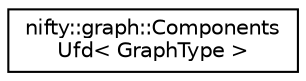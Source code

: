 digraph "Graphical Class Hierarchy"
{
  edge [fontname="Helvetica",fontsize="10",labelfontname="Helvetica",labelfontsize="10"];
  node [fontname="Helvetica",fontsize="10",shape=record];
  rankdir="LR";
  Node1 [label="nifty::graph::Components\lUfd\< GraphType \>",height=0.2,width=0.4,color="black", fillcolor="white", style="filled",URL="$classnifty_1_1graph_1_1ComponentsUfd.html"];
}
